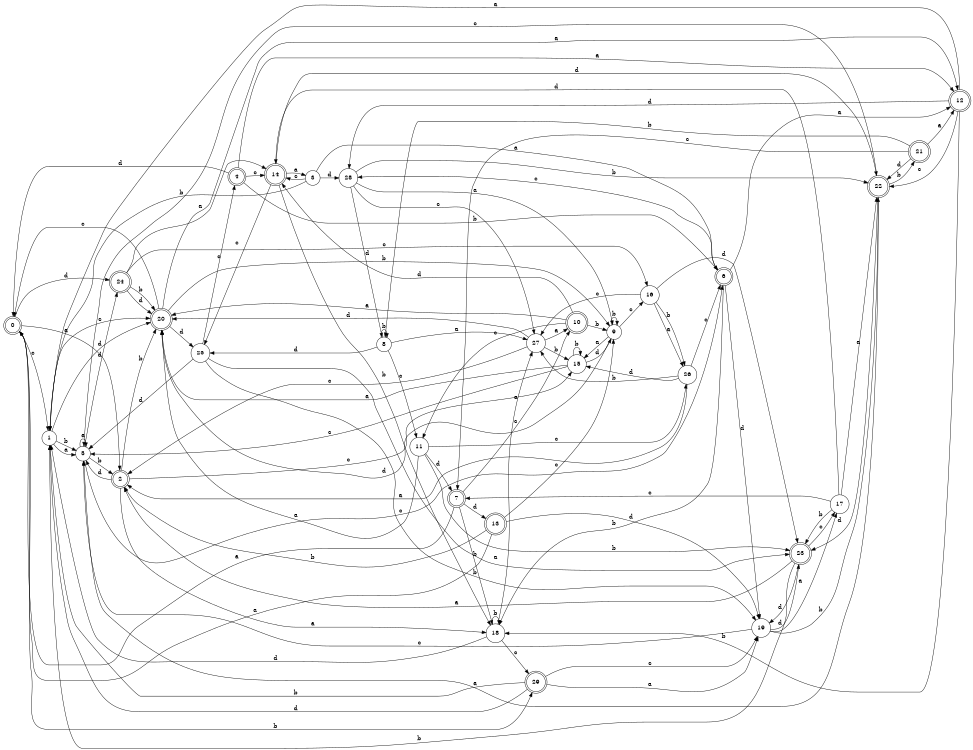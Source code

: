 digraph n24_10 {
__start0 [label="" shape="none"];

rankdir=LR;
size="8,5";

s0 [style="rounded,filled", color="black", fillcolor="white" shape="doublecircle", label="0"];
s1 [style="filled", color="black", fillcolor="white" shape="circle", label="1"];
s2 [style="rounded,filled", color="black", fillcolor="white" shape="doublecircle", label="2"];
s3 [style="filled", color="black", fillcolor="white" shape="circle", label="3"];
s4 [style="rounded,filled", color="black", fillcolor="white" shape="doublecircle", label="4"];
s5 [style="filled", color="black", fillcolor="white" shape="circle", label="5"];
s6 [style="rounded,filled", color="black", fillcolor="white" shape="doublecircle", label="6"];
s7 [style="rounded,filled", color="black", fillcolor="white" shape="doublecircle", label="7"];
s8 [style="filled", color="black", fillcolor="white" shape="circle", label="8"];
s9 [style="filled", color="black", fillcolor="white" shape="circle", label="9"];
s10 [style="rounded,filled", color="black", fillcolor="white" shape="doublecircle", label="10"];
s11 [style="filled", color="black", fillcolor="white" shape="circle", label="11"];
s12 [style="rounded,filled", color="black", fillcolor="white" shape="doublecircle", label="12"];
s13 [style="rounded,filled", color="black", fillcolor="white" shape="doublecircle", label="13"];
s14 [style="rounded,filled", color="black", fillcolor="white" shape="doublecircle", label="14"];
s15 [style="filled", color="black", fillcolor="white" shape="circle", label="15"];
s16 [style="filled", color="black", fillcolor="white" shape="circle", label="16"];
s17 [style="filled", color="black", fillcolor="white" shape="circle", label="17"];
s18 [style="filled", color="black", fillcolor="white" shape="circle", label="18"];
s19 [style="filled", color="black", fillcolor="white" shape="circle", label="19"];
s20 [style="rounded,filled", color="black", fillcolor="white" shape="doublecircle", label="20"];
s21 [style="rounded,filled", color="black", fillcolor="white" shape="doublecircle", label="21"];
s22 [style="rounded,filled", color="black", fillcolor="white" shape="doublecircle", label="22"];
s23 [style="rounded,filled", color="black", fillcolor="white" shape="doublecircle", label="23"];
s24 [style="rounded,filled", color="black", fillcolor="white" shape="doublecircle", label="24"];
s25 [style="filled", color="black", fillcolor="white" shape="circle", label="25"];
s26 [style="filled", color="black", fillcolor="white" shape="circle", label="26"];
s27 [style="filled", color="black", fillcolor="white" shape="circle", label="27"];
s28 [style="filled", color="black", fillcolor="white" shape="circle", label="28"];
s29 [style="rounded,filled", color="black", fillcolor="white" shape="doublecircle", label="29"];
s0 -> s2 [label="a"];
s0 -> s29 [label="b"];
s0 -> s1 [label="c"];
s0 -> s24 [label="d"];
s1 -> s5 [label="a"];
s1 -> s5 [label="b"];
s1 -> s20 [label="c"];
s1 -> s20 [label="d"];
s2 -> s18 [label="a"];
s2 -> s20 [label="b"];
s2 -> s15 [label="c"];
s2 -> s5 [label="d"];
s3 -> s6 [label="a"];
s3 -> s1 [label="b"];
s3 -> s14 [label="c"];
s3 -> s28 [label="d"];
s4 -> s12 [label="a"];
s4 -> s6 [label="b"];
s4 -> s14 [label="c"];
s4 -> s0 [label="d"];
s5 -> s5 [label="a"];
s5 -> s2 [label="b"];
s5 -> s6 [label="c"];
s5 -> s24 [label="d"];
s6 -> s12 [label="a"];
s6 -> s18 [label="b"];
s6 -> s28 [label="c"];
s6 -> s19 [label="d"];
s7 -> s0 [label="a"];
s7 -> s18 [label="b"];
s7 -> s10 [label="c"];
s7 -> s13 [label="d"];
s8 -> s27 [label="a"];
s8 -> s8 [label="b"];
s8 -> s11 [label="c"];
s8 -> s25 [label="d"];
s9 -> s15 [label="a"];
s9 -> s9 [label="b"];
s9 -> s16 [label="c"];
s9 -> s20 [label="d"];
s10 -> s20 [label="a"];
s10 -> s9 [label="b"];
s10 -> s11 [label="c"];
s10 -> s14 [label="d"];
s11 -> s20 [label="a"];
s11 -> s23 [label="b"];
s11 -> s26 [label="c"];
s11 -> s7 [label="d"];
s12 -> s1 [label="a"];
s12 -> s18 [label="b"];
s12 -> s22 [label="c"];
s12 -> s28 [label="d"];
s13 -> s0 [label="a"];
s13 -> s2 [label="b"];
s13 -> s9 [label="c"];
s13 -> s19 [label="d"];
s14 -> s3 [label="a"];
s14 -> s18 [label="b"];
s14 -> s25 [label="c"];
s14 -> s22 [label="d"];
s15 -> s20 [label="a"];
s15 -> s15 [label="b"];
s15 -> s5 [label="c"];
s15 -> s9 [label="d"];
s16 -> s26 [label="a"];
s16 -> s26 [label="b"];
s16 -> s27 [label="c"];
s16 -> s23 [label="d"];
s17 -> s22 [label="a"];
s17 -> s23 [label="b"];
s17 -> s7 [label="c"];
s17 -> s14 [label="d"];
s18 -> s27 [label="a"];
s18 -> s18 [label="b"];
s18 -> s29 [label="c"];
s18 -> s1 [label="d"];
s19 -> s17 [label="a"];
s19 -> s22 [label="b"];
s19 -> s5 [label="c"];
s19 -> s23 [label="d"];
s20 -> s12 [label="a"];
s20 -> s9 [label="b"];
s20 -> s0 [label="c"];
s20 -> s25 [label="d"];
s21 -> s12 [label="a"];
s21 -> s8 [label="b"];
s21 -> s7 [label="c"];
s21 -> s22 [label="d"];
s22 -> s5 [label="a"];
s22 -> s21 [label="b"];
s22 -> s5 [label="c"];
s22 -> s23 [label="d"];
s23 -> s2 [label="a"];
s23 -> s1 [label="b"];
s23 -> s17 [label="c"];
s23 -> s19 [label="d"];
s24 -> s14 [label="a"];
s24 -> s20 [label="b"];
s24 -> s16 [label="c"];
s24 -> s20 [label="d"];
s25 -> s23 [label="a"];
s25 -> s19 [label="b"];
s25 -> s4 [label="c"];
s25 -> s5 [label="d"];
s26 -> s2 [label="a"];
s26 -> s27 [label="b"];
s26 -> s6 [label="c"];
s26 -> s15 [label="d"];
s27 -> s10 [label="a"];
s27 -> s15 [label="b"];
s27 -> s2 [label="c"];
s27 -> s20 [label="d"];
s28 -> s9 [label="a"];
s28 -> s22 [label="b"];
s28 -> s27 [label="c"];
s28 -> s8 [label="d"];
s29 -> s19 [label="a"];
s29 -> s1 [label="b"];
s29 -> s19 [label="c"];
s29 -> s1 [label="d"];

}